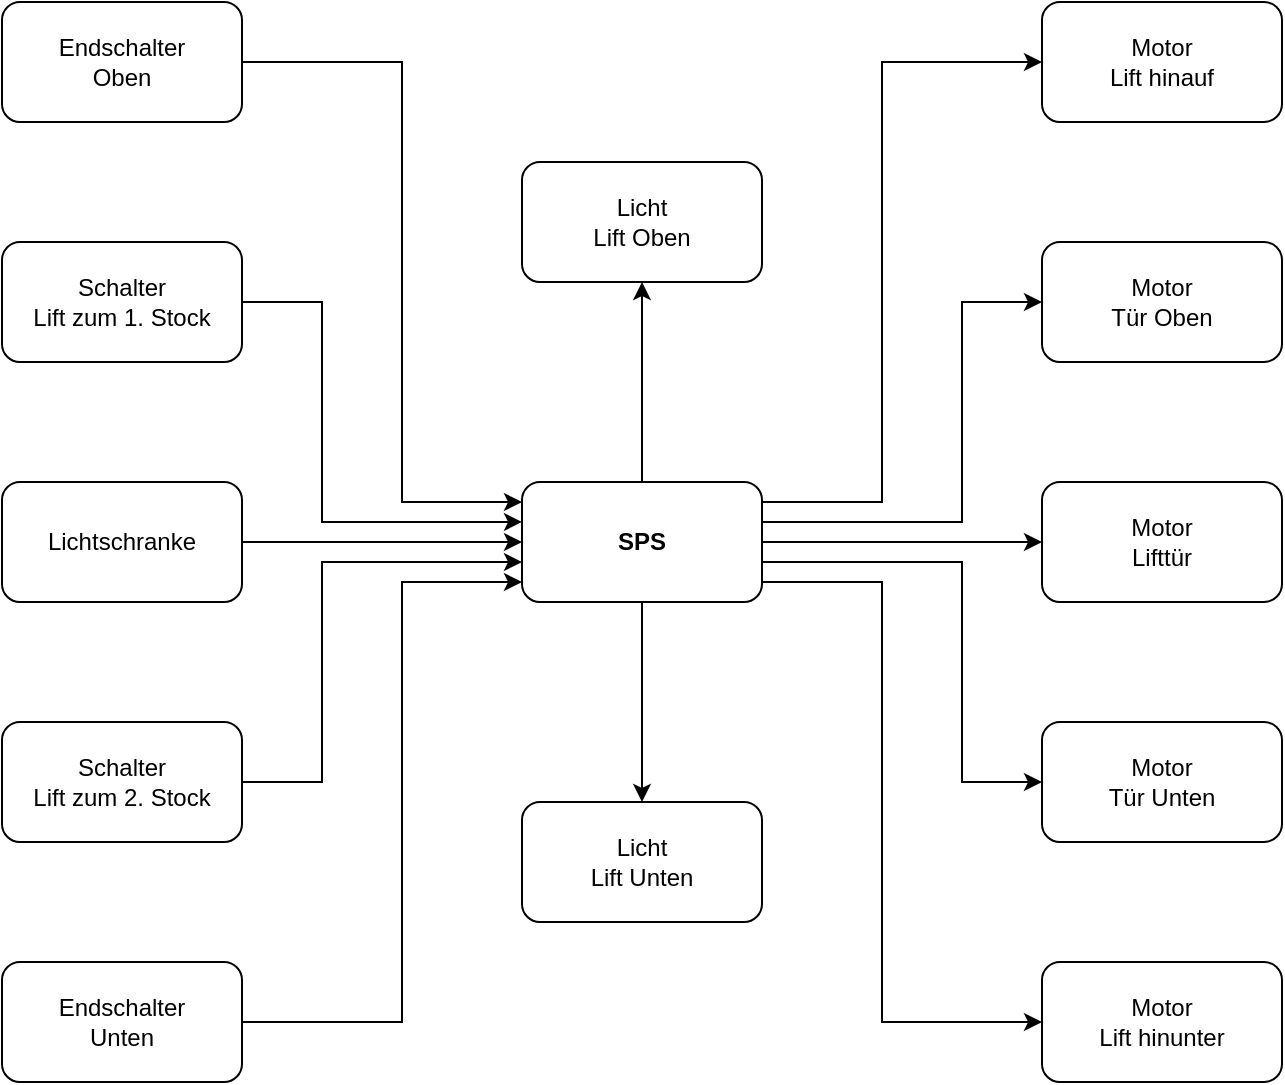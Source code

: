 <mxfile version="20.0.1" type="embed"><diagram id="fdtK94fWS1qfUuXwB-D1" name="Seite-1"><mxGraphModel dx="619" dy="856" grid="1" gridSize="10" guides="1" tooltips="1" connect="1" arrows="1" fold="1" page="1" pageScale="1" pageWidth="827" pageHeight="1169" math="0" shadow="0"><root><mxCell id="0"/><mxCell id="1" parent="0"/><mxCell id="2" value="SPS" style="rounded=1;whiteSpace=wrap;html=1;fontStyle=1" vertex="1" parent="1"><mxGeometry x="340" y="570" width="120" height="60" as="geometry"/></mxCell><mxCell id="3" value="Licht&lt;br&gt;Lift Oben" style="rounded=1;whiteSpace=wrap;html=1;" vertex="1" parent="1"><mxGeometry x="340" y="410" width="120" height="60" as="geometry"/></mxCell><mxCell id="4" value="Licht&lt;br&gt;Lift Unten" style="rounded=1;whiteSpace=wrap;html=1;" vertex="1" parent="1"><mxGeometry x="340" y="730" width="120" height="60" as="geometry"/></mxCell><mxCell id="5" value="Schalter&lt;br&gt;Lift zum 1. Stock" style="rounded=1;whiteSpace=wrap;html=1;" vertex="1" parent="1"><mxGeometry x="80" y="450" width="120" height="60" as="geometry"/></mxCell><mxCell id="6" value="Lichtschranke" style="rounded=1;whiteSpace=wrap;html=1;" vertex="1" parent="1"><mxGeometry x="80" y="570" width="120" height="60" as="geometry"/></mxCell><mxCell id="7" value="Endschalter&lt;br&gt;Oben" style="rounded=1;whiteSpace=wrap;html=1;" vertex="1" parent="1"><mxGeometry x="80" y="330" width="120" height="60" as="geometry"/></mxCell><mxCell id="8" value="Schalter&lt;br&gt;Lift zum 2. Stock" style="rounded=1;whiteSpace=wrap;html=1;" vertex="1" parent="1"><mxGeometry x="80" y="690" width="120" height="60" as="geometry"/></mxCell><mxCell id="9" value="Endschalter&lt;br&gt;Unten" style="rounded=1;whiteSpace=wrap;html=1;" vertex="1" parent="1"><mxGeometry x="80" y="810" width="120" height="60" as="geometry"/></mxCell><mxCell id="10" value="Motor&lt;br&gt;Tür Oben" style="rounded=1;whiteSpace=wrap;html=1;" vertex="1" parent="1"><mxGeometry x="600" y="450" width="120" height="60" as="geometry"/></mxCell><mxCell id="11" value="Motor&lt;br&gt;Lifttür" style="rounded=1;whiteSpace=wrap;html=1;" vertex="1" parent="1"><mxGeometry x="600" y="570" width="120" height="60" as="geometry"/></mxCell><mxCell id="12" value="Motor&lt;br&gt;Lift hinauf" style="rounded=1;whiteSpace=wrap;html=1;" vertex="1" parent="1"><mxGeometry x="600" y="330" width="120" height="60" as="geometry"/></mxCell><mxCell id="13" value="Motor&lt;br&gt;Tür Unten" style="rounded=1;whiteSpace=wrap;html=1;" vertex="1" parent="1"><mxGeometry x="600" y="690" width="120" height="60" as="geometry"/></mxCell><mxCell id="14" value="Motor&lt;br&gt;Lift hinunter" style="rounded=1;whiteSpace=wrap;html=1;" vertex="1" parent="1"><mxGeometry x="600" y="810" width="120" height="60" as="geometry"/></mxCell><mxCell id="15" value="" style="endArrow=classic;html=1;rounded=0;exitX=1;exitY=0.5;exitDx=0;exitDy=0;entryX=0;entryY=0.167;entryDx=0;entryDy=0;entryPerimeter=0;" edge="1" parent="1" source="7" target="2"><mxGeometry width="50" height="50" relative="1" as="geometry"><mxPoint x="330" y="630" as="sourcePoint"/><mxPoint x="380" y="580" as="targetPoint"/><Array as="points"><mxPoint x="280" y="360"/><mxPoint x="280" y="580"/></Array></mxGeometry></mxCell><mxCell id="16" value="" style="endArrow=classic;html=1;rounded=0;exitX=1;exitY=0.5;exitDx=0;exitDy=0;entryX=0;entryY=0.333;entryDx=0;entryDy=0;entryPerimeter=0;" edge="1" parent="1" source="5" target="2"><mxGeometry width="50" height="50" relative="1" as="geometry"><mxPoint x="240" y="600" as="sourcePoint"/><mxPoint x="290" y="550" as="targetPoint"/><Array as="points"><mxPoint x="240" y="480"/><mxPoint x="240" y="590"/></Array></mxGeometry></mxCell><mxCell id="17" value="" style="endArrow=classic;html=1;rounded=0;exitX=1;exitY=0.5;exitDx=0;exitDy=0;entryX=0;entryY=0.5;entryDx=0;entryDy=0;" edge="1" parent="1" source="6" target="2"><mxGeometry width="50" height="50" relative="1" as="geometry"><mxPoint x="240" y="590" as="sourcePoint"/><mxPoint x="290" y="550" as="targetPoint"/></mxGeometry></mxCell><mxCell id="18" value="" style="endArrow=classic;html=1;rounded=0;exitX=1;exitY=0.5;exitDx=0;exitDy=0;entryX=0;entryY=0.667;entryDx=0;entryDy=0;entryPerimeter=0;" edge="1" parent="1" source="8" target="2"><mxGeometry width="50" height="50" relative="1" as="geometry"><mxPoint x="240" y="600" as="sourcePoint"/><mxPoint x="290" y="550" as="targetPoint"/><Array as="points"><mxPoint x="240" y="720"/><mxPoint x="240" y="610"/></Array></mxGeometry></mxCell><mxCell id="19" value="" style="endArrow=classic;html=1;rounded=0;exitX=1;exitY=0.5;exitDx=0;exitDy=0;" edge="1" parent="1" source="9"><mxGeometry width="50" height="50" relative="1" as="geometry"><mxPoint x="240" y="600" as="sourcePoint"/><mxPoint x="340" y="620" as="targetPoint"/><Array as="points"><mxPoint x="280" y="840"/><mxPoint x="280" y="620"/></Array></mxGeometry></mxCell><mxCell id="20" value="" style="endArrow=classic;html=1;rounded=0;exitX=1;exitY=0.5;exitDx=0;exitDy=0;entryX=0;entryY=0.5;entryDx=0;entryDy=0;" edge="1" parent="1" source="2" target="11"><mxGeometry width="50" height="50" relative="1" as="geometry"><mxPoint x="480" y="590" as="sourcePoint"/><mxPoint x="580" y="550" as="targetPoint"/></mxGeometry></mxCell><mxCell id="21" value="" style="endArrow=classic;html=1;rounded=0;exitX=1;exitY=0.167;exitDx=0;exitDy=0;exitPerimeter=0;entryX=0;entryY=0.5;entryDx=0;entryDy=0;" edge="1" parent="1" source="2" target="12"><mxGeometry width="50" height="50" relative="1" as="geometry"><mxPoint x="500" y="590" as="sourcePoint"/><mxPoint x="540" y="530" as="targetPoint"/><Array as="points"><mxPoint x="520" y="580"/><mxPoint x="520" y="360"/></Array></mxGeometry></mxCell><mxCell id="22" value="" style="endArrow=classic;html=1;rounded=0;exitX=1;exitY=0.333;exitDx=0;exitDy=0;exitPerimeter=0;entryX=0;entryY=0.5;entryDx=0;entryDy=0;" edge="1" parent="1" source="2" target="10"><mxGeometry width="50" height="50" relative="1" as="geometry"><mxPoint x="480" y="585" as="sourcePoint"/><mxPoint x="530" y="535" as="targetPoint"/><Array as="points"><mxPoint x="560" y="590"/><mxPoint x="560" y="480"/></Array></mxGeometry></mxCell><mxCell id="23" value="" style="endArrow=classic;html=1;rounded=0;exitX=1;exitY=0.833;exitDx=0;exitDy=0;exitPerimeter=0;entryX=0;entryY=0.5;entryDx=0;entryDy=0;" edge="1" parent="1" source="2" target="14"><mxGeometry width="50" height="50" relative="1" as="geometry"><mxPoint x="470" y="640" as="sourcePoint"/><mxPoint x="550" y="600" as="targetPoint"/><Array as="points"><mxPoint x="520" y="620"/><mxPoint x="520" y="840"/></Array></mxGeometry></mxCell><mxCell id="24" value="" style="endArrow=classic;html=1;rounded=0;exitX=1;exitY=0.667;exitDx=0;exitDy=0;exitPerimeter=0;entryX=0;entryY=0.5;entryDx=0;entryDy=0;" edge="1" parent="1" source="2" target="13"><mxGeometry width="50" height="50" relative="1" as="geometry"><mxPoint x="480" y="600" as="sourcePoint"/><mxPoint x="530" y="550" as="targetPoint"/><Array as="points"><mxPoint x="560" y="610"/><mxPoint x="560" y="720"/></Array></mxGeometry></mxCell><mxCell id="25" value="" style="endArrow=classic;html=1;rounded=0;exitX=0.5;exitY=0;exitDx=0;exitDy=0;entryX=0.5;entryY=1;entryDx=0;entryDy=0;" edge="1" parent="1" source="2" target="3"><mxGeometry width="50" height="50" relative="1" as="geometry"><mxPoint x="440" y="600" as="sourcePoint"/><mxPoint x="490" y="550" as="targetPoint"/></mxGeometry></mxCell><mxCell id="26" value="" style="endArrow=classic;html=1;rounded=0;exitX=0.5;exitY=1;exitDx=0;exitDy=0;entryX=0.5;entryY=0;entryDx=0;entryDy=0;" edge="1" parent="1" source="2" target="4"><mxGeometry width="50" height="50" relative="1" as="geometry"><mxPoint x="440" y="600" as="sourcePoint"/><mxPoint x="490" y="550" as="targetPoint"/></mxGeometry></mxCell></root></mxGraphModel></diagram></mxfile>